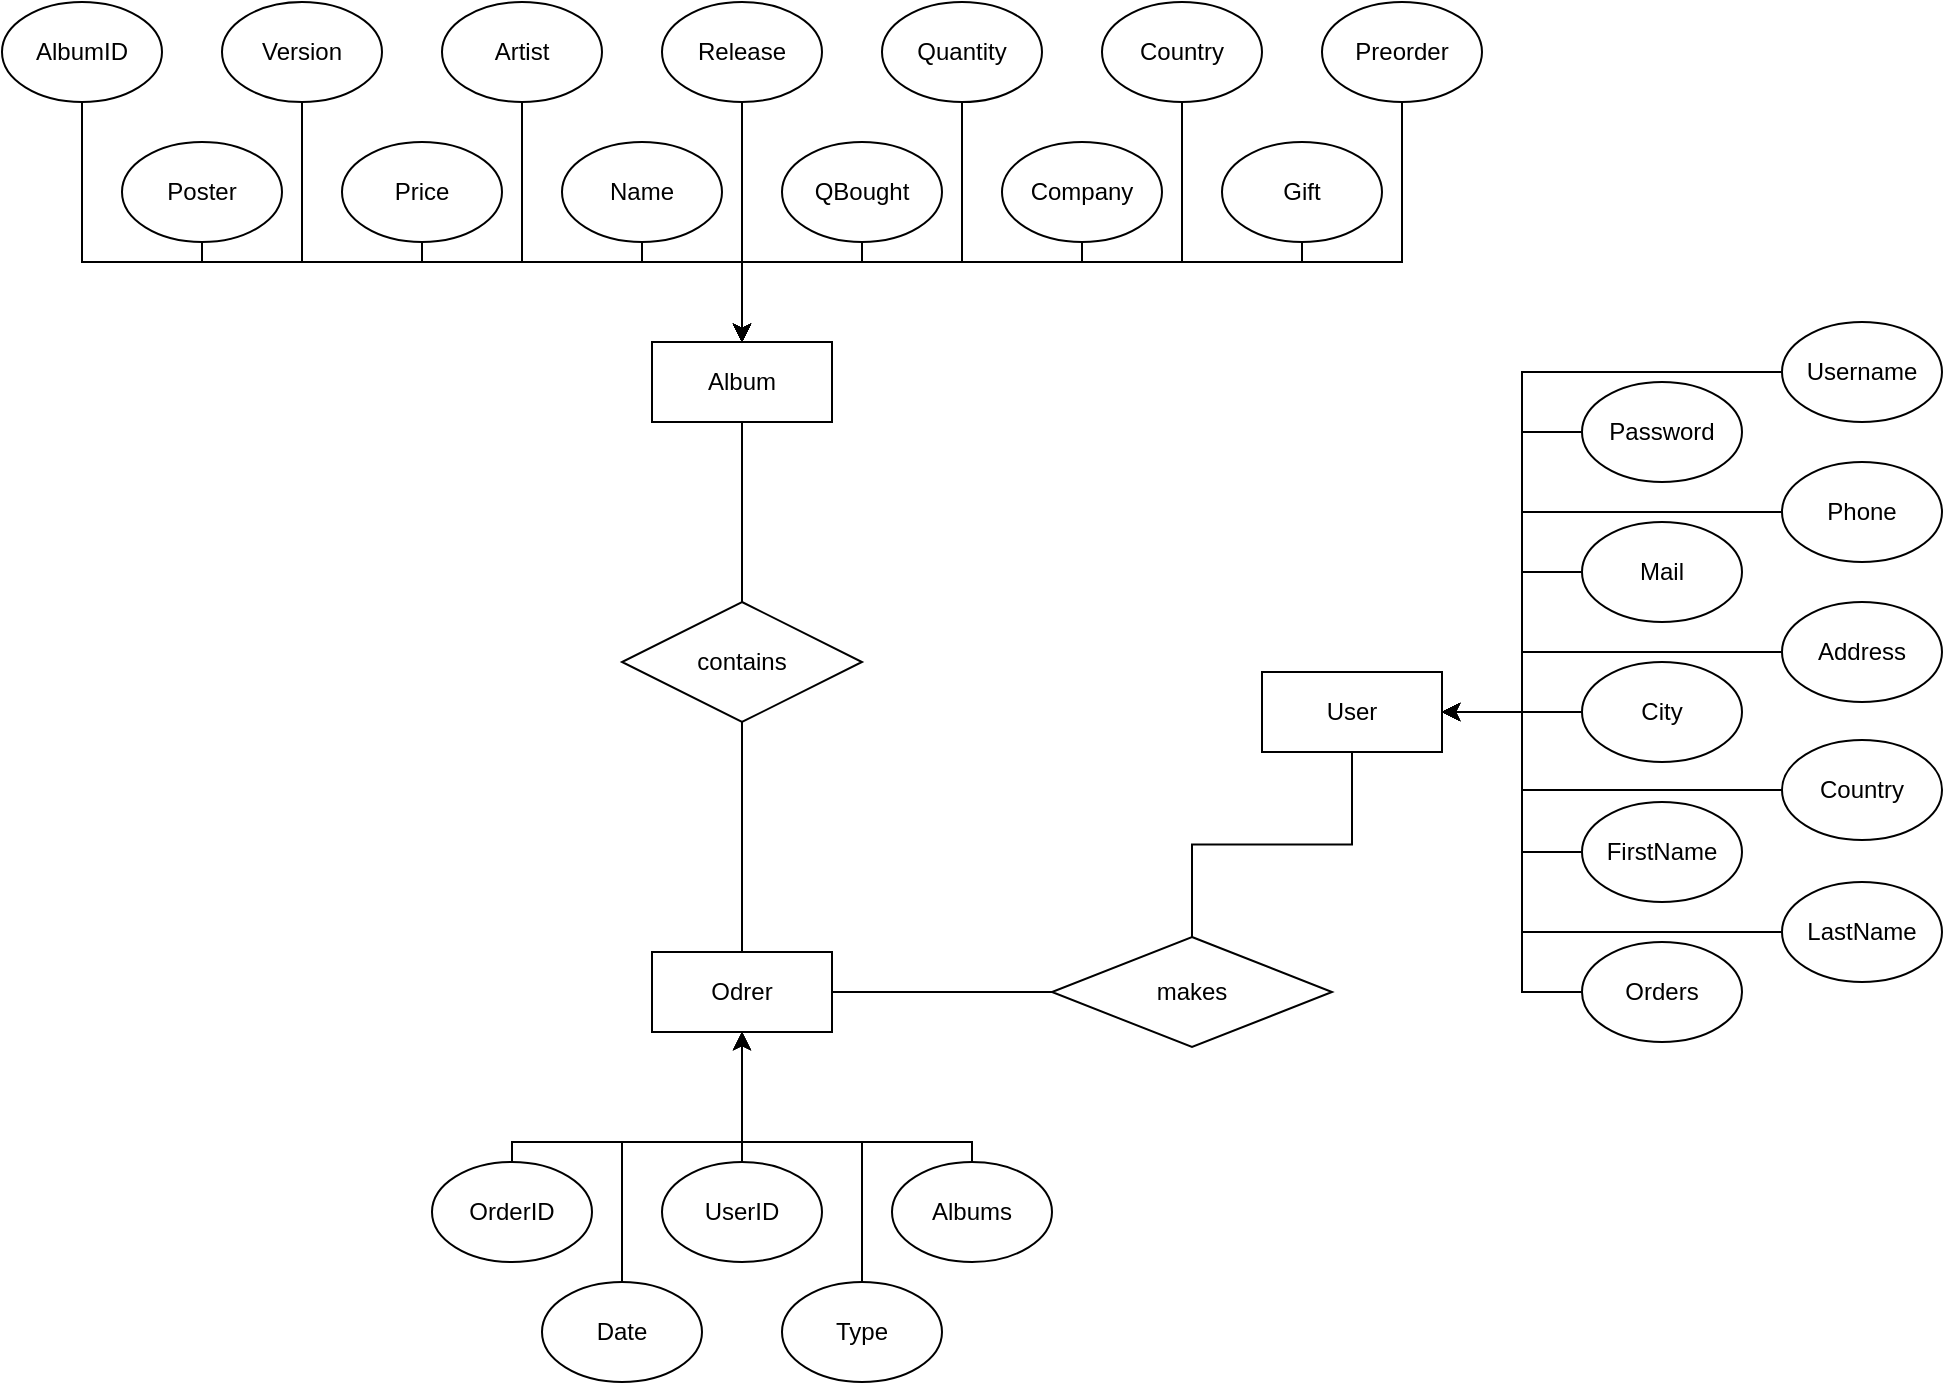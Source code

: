 <mxfile version="17.5.0" type="device"><diagram id="TFA0nyYcJn7QvuetHF2w" name="Page-1"><mxGraphModel dx="1298" dy="684" grid="1" gridSize="10" guides="1" tooltips="1" connect="1" arrows="1" fold="1" page="1" pageScale="1" pageWidth="1169" pageHeight="827" math="0" shadow="0"><root><mxCell id="0"/><mxCell id="1" parent="0"/><mxCell id="u4sXQ616SljXWdKSHb9s-85" value="" style="edgeStyle=orthogonalEdgeStyle;rounded=0;orthogonalLoop=1;jettySize=auto;html=1;endArrow=none;endFill=0;strokeColor=default;" edge="1" parent="1" source="u4sXQ616SljXWdKSHb9s-1" target="u4sXQ616SljXWdKSHb9s-84"><mxGeometry relative="1" as="geometry"/></mxCell><mxCell id="u4sXQ616SljXWdKSHb9s-1" value="Album" style="rounded=0;whiteSpace=wrap;html=1;" vertex="1" parent="1"><mxGeometry x="345" y="190" width="90" height="40" as="geometry"/></mxCell><mxCell id="u4sXQ616SljXWdKSHb9s-82" value="" style="edgeStyle=orthogonalEdgeStyle;rounded=0;orthogonalLoop=1;jettySize=auto;html=1;strokeColor=default;endArrow=none;endFill=0;" edge="1" parent="1" source="u4sXQ616SljXWdKSHb9s-2" target="u4sXQ616SljXWdKSHb9s-81"><mxGeometry relative="1" as="geometry"/></mxCell><mxCell id="u4sXQ616SljXWdKSHb9s-2" value="User" style="rounded=0;whiteSpace=wrap;html=1;" vertex="1" parent="1"><mxGeometry x="650" y="355" width="90" height="40" as="geometry"/></mxCell><mxCell id="u4sXQ616SljXWdKSHb9s-4" value="Odrer" style="rounded=0;whiteSpace=wrap;html=1;" vertex="1" parent="1"><mxGeometry x="345" y="495" width="90" height="40" as="geometry"/></mxCell><mxCell id="u4sXQ616SljXWdKSHb9s-25" style="edgeStyle=orthogonalEdgeStyle;rounded=0;orthogonalLoop=1;jettySize=auto;html=1;entryX=0.5;entryY=0;entryDx=0;entryDy=0;" edge="1" parent="1" source="u4sXQ616SljXWdKSHb9s-5" target="u4sXQ616SljXWdKSHb9s-1"><mxGeometry relative="1" as="geometry"><mxPoint x="340" y="180" as="targetPoint"/><Array as="points"><mxPoint x="60" y="150"/><mxPoint x="390" y="150"/></Array></mxGeometry></mxCell><mxCell id="u4sXQ616SljXWdKSHb9s-5" value="AlbumID" style="ellipse;whiteSpace=wrap;html=1;" vertex="1" parent="1"><mxGeometry x="20" y="20" width="80" height="50" as="geometry"/></mxCell><mxCell id="u4sXQ616SljXWdKSHb9s-23" style="edgeStyle=orthogonalEdgeStyle;rounded=0;orthogonalLoop=1;jettySize=auto;html=1;entryX=0.5;entryY=0;entryDx=0;entryDy=0;" edge="1" parent="1" source="u4sXQ616SljXWdKSHb9s-6" target="u4sXQ616SljXWdKSHb9s-1"><mxGeometry relative="1" as="geometry"><mxPoint x="340" y="180" as="targetPoint"/><Array as="points"><mxPoint x="170" y="150"/><mxPoint x="390" y="150"/></Array></mxGeometry></mxCell><mxCell id="u4sXQ616SljXWdKSHb9s-6" value="Version" style="ellipse;whiteSpace=wrap;html=1;" vertex="1" parent="1"><mxGeometry x="130" y="20" width="80" height="50" as="geometry"/></mxCell><mxCell id="u4sXQ616SljXWdKSHb9s-24" style="edgeStyle=orthogonalEdgeStyle;rounded=0;orthogonalLoop=1;jettySize=auto;html=1;entryX=0.5;entryY=0;entryDx=0;entryDy=0;" edge="1" parent="1" source="u4sXQ616SljXWdKSHb9s-7" target="u4sXQ616SljXWdKSHb9s-1"><mxGeometry relative="1" as="geometry"><Array as="points"><mxPoint x="120" y="150"/><mxPoint x="390" y="150"/></Array></mxGeometry></mxCell><mxCell id="u4sXQ616SljXWdKSHb9s-7" value="Poster" style="ellipse;whiteSpace=wrap;html=1;" vertex="1" parent="1"><mxGeometry x="80" y="90" width="80" height="50" as="geometry"/></mxCell><mxCell id="u4sXQ616SljXWdKSHb9s-20" style="edgeStyle=orthogonalEdgeStyle;rounded=0;orthogonalLoop=1;jettySize=auto;html=1;entryX=0.5;entryY=0;entryDx=0;entryDy=0;" edge="1" parent="1" source="u4sXQ616SljXWdKSHb9s-8" target="u4sXQ616SljXWdKSHb9s-1"><mxGeometry relative="1" as="geometry"><mxPoint x="340" y="180" as="targetPoint"/><Array as="points"><mxPoint x="280" y="150"/><mxPoint x="390" y="150"/></Array></mxGeometry></mxCell><mxCell id="u4sXQ616SljXWdKSHb9s-8" value="Artist" style="ellipse;whiteSpace=wrap;html=1;" vertex="1" parent="1"><mxGeometry x="240" y="20" width="80" height="50" as="geometry"/></mxCell><mxCell id="u4sXQ616SljXWdKSHb9s-27" style="edgeStyle=orthogonalEdgeStyle;rounded=0;orthogonalLoop=1;jettySize=auto;html=1;entryX=0.5;entryY=0;entryDx=0;entryDy=0;" edge="1" parent="1" source="u4sXQ616SljXWdKSHb9s-9" target="u4sXQ616SljXWdKSHb9s-1"><mxGeometry relative="1" as="geometry"><mxPoint x="340" y="180" as="targetPoint"/><Array as="points"><mxPoint x="560" y="150"/><mxPoint x="390" y="150"/></Array></mxGeometry></mxCell><mxCell id="u4sXQ616SljXWdKSHb9s-9" value="Company" style="ellipse;whiteSpace=wrap;html=1;" vertex="1" parent="1"><mxGeometry x="520" y="90" width="80" height="50" as="geometry"/></mxCell><mxCell id="u4sXQ616SljXWdKSHb9s-22" style="edgeStyle=orthogonalEdgeStyle;rounded=0;orthogonalLoop=1;jettySize=auto;html=1;exitX=0.5;exitY=1;exitDx=0;exitDy=0;entryX=0.5;entryY=0;entryDx=0;entryDy=0;" edge="1" parent="1" source="u4sXQ616SljXWdKSHb9s-10" target="u4sXQ616SljXWdKSHb9s-1"><mxGeometry relative="1" as="geometry"><mxPoint x="340" y="180" as="targetPoint"/><Array as="points"><mxPoint x="450" y="150"/><mxPoint x="390" y="150"/></Array></mxGeometry></mxCell><mxCell id="u4sXQ616SljXWdKSHb9s-10" value="QBought" style="ellipse;whiteSpace=wrap;html=1;" vertex="1" parent="1"><mxGeometry x="410" y="90" width="80" height="50" as="geometry"/></mxCell><mxCell id="u4sXQ616SljXWdKSHb9s-28" style="edgeStyle=orthogonalEdgeStyle;rounded=0;orthogonalLoop=1;jettySize=auto;html=1;entryX=0.5;entryY=0;entryDx=0;entryDy=0;" edge="1" parent="1" source="u4sXQ616SljXWdKSHb9s-11" target="u4sXQ616SljXWdKSHb9s-1"><mxGeometry relative="1" as="geometry"><Array as="points"><mxPoint x="610" y="150"/><mxPoint x="390" y="150"/></Array></mxGeometry></mxCell><mxCell id="u4sXQ616SljXWdKSHb9s-11" value="Country" style="ellipse;whiteSpace=wrap;html=1;" vertex="1" parent="1"><mxGeometry x="570" y="20" width="80" height="50" as="geometry"/></mxCell><mxCell id="u4sXQ616SljXWdKSHb9s-26" style="edgeStyle=orthogonalEdgeStyle;rounded=0;orthogonalLoop=1;jettySize=auto;html=1;entryX=0.5;entryY=0;entryDx=0;entryDy=0;" edge="1" parent="1" source="u4sXQ616SljXWdKSHb9s-12" target="u4sXQ616SljXWdKSHb9s-1"><mxGeometry relative="1" as="geometry"><Array as="points"><mxPoint x="500" y="150"/><mxPoint x="390" y="150"/></Array></mxGeometry></mxCell><mxCell id="u4sXQ616SljXWdKSHb9s-12" value="Quantity" style="ellipse;whiteSpace=wrap;html=1;" vertex="1" parent="1"><mxGeometry x="460" y="20" width="80" height="50" as="geometry"/></mxCell><mxCell id="u4sXQ616SljXWdKSHb9s-18" style="edgeStyle=orthogonalEdgeStyle;rounded=0;orthogonalLoop=1;jettySize=auto;html=1;entryX=0.5;entryY=0;entryDx=0;entryDy=0;" edge="1" parent="1" target="u4sXQ616SljXWdKSHb9s-1"><mxGeometry relative="1" as="geometry"><mxPoint x="340" y="150" as="sourcePoint"/><Array as="points"><mxPoint x="390" y="150"/></Array></mxGeometry></mxCell><mxCell id="u4sXQ616SljXWdKSHb9s-31" style="edgeStyle=orthogonalEdgeStyle;rounded=0;orthogonalLoop=1;jettySize=auto;html=1;entryX=0.5;entryY=0;entryDx=0;entryDy=0;" edge="1" parent="1" source="u4sXQ616SljXWdKSHb9s-13" target="u4sXQ616SljXWdKSHb9s-1"><mxGeometry relative="1" as="geometry"><Array as="points"><mxPoint x="340" y="150"/><mxPoint x="390" y="150"/></Array></mxGeometry></mxCell><mxCell id="u4sXQ616SljXWdKSHb9s-13" value="Name" style="ellipse;whiteSpace=wrap;html=1;" vertex="1" parent="1"><mxGeometry x="300" y="90" width="80" height="50" as="geometry"/></mxCell><mxCell id="u4sXQ616SljXWdKSHb9s-21" style="edgeStyle=orthogonalEdgeStyle;rounded=0;orthogonalLoop=1;jettySize=auto;html=1;entryX=0.5;entryY=0;entryDx=0;entryDy=0;" edge="1" parent="1" source="u4sXQ616SljXWdKSHb9s-14" target="u4sXQ616SljXWdKSHb9s-1"><mxGeometry relative="1" as="geometry"><mxPoint x="340" y="180" as="targetPoint"/><Array as="points"><mxPoint x="230" y="150"/><mxPoint x="390" y="150"/></Array></mxGeometry></mxCell><mxCell id="u4sXQ616SljXWdKSHb9s-14" value="Price" style="ellipse;whiteSpace=wrap;html=1;" vertex="1" parent="1"><mxGeometry x="190" y="90" width="80" height="50" as="geometry"/></mxCell><mxCell id="u4sXQ616SljXWdKSHb9s-19" style="edgeStyle=orthogonalEdgeStyle;rounded=0;orthogonalLoop=1;jettySize=auto;html=1;entryX=0.5;entryY=0;entryDx=0;entryDy=0;" edge="1" parent="1" source="u4sXQ616SljXWdKSHb9s-15" target="u4sXQ616SljXWdKSHb9s-1"><mxGeometry relative="1" as="geometry"><Array as="points"><mxPoint x="390" y="150"/><mxPoint x="390" y="150"/></Array></mxGeometry></mxCell><mxCell id="u4sXQ616SljXWdKSHb9s-15" value="Release" style="ellipse;whiteSpace=wrap;html=1;" vertex="1" parent="1"><mxGeometry x="350" y="20" width="80" height="50" as="geometry"/></mxCell><mxCell id="u4sXQ616SljXWdKSHb9s-29" style="edgeStyle=orthogonalEdgeStyle;rounded=0;orthogonalLoop=1;jettySize=auto;html=1;entryX=0.5;entryY=0;entryDx=0;entryDy=0;" edge="1" parent="1" source="u4sXQ616SljXWdKSHb9s-16" target="u4sXQ616SljXWdKSHb9s-1"><mxGeometry relative="1" as="geometry"><Array as="points"><mxPoint x="670" y="150"/><mxPoint x="390" y="150"/></Array></mxGeometry></mxCell><mxCell id="u4sXQ616SljXWdKSHb9s-16" value="Gift" style="ellipse;whiteSpace=wrap;html=1;" vertex="1" parent="1"><mxGeometry x="630" y="90" width="80" height="50" as="geometry"/></mxCell><mxCell id="u4sXQ616SljXWdKSHb9s-30" style="edgeStyle=orthogonalEdgeStyle;rounded=0;orthogonalLoop=1;jettySize=auto;html=1;" edge="1" parent="1" source="u4sXQ616SljXWdKSHb9s-17"><mxGeometry relative="1" as="geometry"><mxPoint x="390" y="190" as="targetPoint"/><Array as="points"><mxPoint x="720" y="150"/><mxPoint x="390" y="150"/><mxPoint x="390" y="180"/></Array></mxGeometry></mxCell><mxCell id="u4sXQ616SljXWdKSHb9s-17" value="Preorder" style="ellipse;whiteSpace=wrap;html=1;" vertex="1" parent="1"><mxGeometry x="680" y="20" width="80" height="50" as="geometry"/></mxCell><mxCell id="u4sXQ616SljXWdKSHb9s-61" style="edgeStyle=orthogonalEdgeStyle;rounded=0;orthogonalLoop=1;jettySize=auto;html=1;entryX=1;entryY=0.5;entryDx=0;entryDy=0;" edge="1" parent="1" source="u4sXQ616SljXWdKSHb9s-32" target="u4sXQ616SljXWdKSHb9s-2"><mxGeometry relative="1" as="geometry"><Array as="points"><mxPoint x="780" y="205"/><mxPoint x="780" y="375"/></Array></mxGeometry></mxCell><mxCell id="u4sXQ616SljXWdKSHb9s-32" value="Username" style="ellipse;whiteSpace=wrap;html=1;" vertex="1" parent="1"><mxGeometry x="910" y="180" width="80" height="50" as="geometry"/></mxCell><mxCell id="u4sXQ616SljXWdKSHb9s-59" style="edgeStyle=orthogonalEdgeStyle;rounded=0;orthogonalLoop=1;jettySize=auto;html=1;entryX=1;entryY=0.5;entryDx=0;entryDy=0;" edge="1" parent="1" source="u4sXQ616SljXWdKSHb9s-33" target="u4sXQ616SljXWdKSHb9s-2"><mxGeometry relative="1" as="geometry"><mxPoint x="760" y="330" as="targetPoint"/><Array as="points"><mxPoint x="780" y="275"/><mxPoint x="780" y="375"/></Array></mxGeometry></mxCell><mxCell id="u4sXQ616SljXWdKSHb9s-33" value="Phone" style="ellipse;whiteSpace=wrap;html=1;" vertex="1" parent="1"><mxGeometry x="910" y="250" width="80" height="50" as="geometry"/></mxCell><mxCell id="u4sXQ616SljXWdKSHb9s-47" style="edgeStyle=orthogonalEdgeStyle;rounded=0;orthogonalLoop=1;jettySize=auto;html=1;entryX=1;entryY=0.5;entryDx=0;entryDy=0;" edge="1" parent="1" source="u4sXQ616SljXWdKSHb9s-34" target="u4sXQ616SljXWdKSHb9s-2"><mxGeometry relative="1" as="geometry"><Array as="points"><mxPoint x="780" y="305"/><mxPoint x="780" y="375"/></Array></mxGeometry></mxCell><mxCell id="u4sXQ616SljXWdKSHb9s-34" value="Mail" style="ellipse;whiteSpace=wrap;html=1;" vertex="1" parent="1"><mxGeometry x="810" y="280" width="80" height="50" as="geometry"/></mxCell><mxCell id="u4sXQ616SljXWdKSHb9s-49" style="edgeStyle=orthogonalEdgeStyle;rounded=0;orthogonalLoop=1;jettySize=auto;html=1;entryX=1;entryY=0.5;entryDx=0;entryDy=0;" edge="1" parent="1" source="u4sXQ616SljXWdKSHb9s-35" target="u4sXQ616SljXWdKSHb9s-2"><mxGeometry relative="1" as="geometry"><mxPoint x="800" y="440" as="targetPoint"/><Array as="points"><mxPoint x="780" y="445"/><mxPoint x="780" y="375"/></Array></mxGeometry></mxCell><mxCell id="u4sXQ616SljXWdKSHb9s-35" value="FirstName" style="ellipse;whiteSpace=wrap;html=1;" vertex="1" parent="1"><mxGeometry x="810" y="420" width="80" height="50" as="geometry"/></mxCell><mxCell id="u4sXQ616SljXWdKSHb9s-45" style="edgeStyle=orthogonalEdgeStyle;rounded=0;orthogonalLoop=1;jettySize=auto;html=1;entryX=1;entryY=0.5;entryDx=0;entryDy=0;" edge="1" parent="1" source="u4sXQ616SljXWdKSHb9s-36" target="u4sXQ616SljXWdKSHb9s-2"><mxGeometry relative="1" as="geometry"/></mxCell><mxCell id="u4sXQ616SljXWdKSHb9s-36" value="City" style="ellipse;whiteSpace=wrap;html=1;" vertex="1" parent="1"><mxGeometry x="810" y="350" width="80" height="50" as="geometry"/></mxCell><mxCell id="u4sXQ616SljXWdKSHb9s-56" style="edgeStyle=orthogonalEdgeStyle;rounded=0;orthogonalLoop=1;jettySize=auto;html=1;entryX=1;entryY=0.5;entryDx=0;entryDy=0;" edge="1" parent="1" source="u4sXQ616SljXWdKSHb9s-37" target="u4sXQ616SljXWdKSHb9s-2"><mxGeometry relative="1" as="geometry"><Array as="points"><mxPoint x="780" y="414"/><mxPoint x="780" y="375"/></Array></mxGeometry></mxCell><mxCell id="u4sXQ616SljXWdKSHb9s-37" value="Country" style="ellipse;whiteSpace=wrap;html=1;" vertex="1" parent="1"><mxGeometry x="910" y="389" width="80" height="50" as="geometry"/></mxCell><mxCell id="u4sXQ616SljXWdKSHb9s-58" style="edgeStyle=orthogonalEdgeStyle;rounded=0;orthogonalLoop=1;jettySize=auto;html=1;entryX=1;entryY=0.5;entryDx=0;entryDy=0;" edge="1" parent="1" source="u4sXQ616SljXWdKSHb9s-38" target="u4sXQ616SljXWdKSHb9s-2"><mxGeometry relative="1" as="geometry"><Array as="points"><mxPoint x="780" y="345"/><mxPoint x="780" y="375"/></Array></mxGeometry></mxCell><mxCell id="u4sXQ616SljXWdKSHb9s-38" value="Address" style="ellipse;whiteSpace=wrap;html=1;" vertex="1" parent="1"><mxGeometry x="910" y="320" width="80" height="50" as="geometry"/></mxCell><mxCell id="u4sXQ616SljXWdKSHb9s-48" style="edgeStyle=orthogonalEdgeStyle;rounded=0;orthogonalLoop=1;jettySize=auto;html=1;entryX=1;entryY=0.5;entryDx=0;entryDy=0;" edge="1" parent="1" source="u4sXQ616SljXWdKSHb9s-39" target="u4sXQ616SljXWdKSHb9s-2"><mxGeometry relative="1" as="geometry"><Array as="points"><mxPoint x="780" y="235"/><mxPoint x="780" y="375"/></Array></mxGeometry></mxCell><mxCell id="u4sXQ616SljXWdKSHb9s-39" value="Password" style="ellipse;whiteSpace=wrap;html=1;" vertex="1" parent="1"><mxGeometry x="810" y="210" width="80" height="50" as="geometry"/></mxCell><mxCell id="u4sXQ616SljXWdKSHb9s-55" style="edgeStyle=orthogonalEdgeStyle;rounded=0;orthogonalLoop=1;jettySize=auto;html=1;entryX=1;entryY=0.5;entryDx=0;entryDy=0;" edge="1" parent="1" source="u4sXQ616SljXWdKSHb9s-41" target="u4sXQ616SljXWdKSHb9s-2"><mxGeometry relative="1" as="geometry"><Array as="points"><mxPoint x="780" y="485"/><mxPoint x="780" y="375"/></Array></mxGeometry></mxCell><mxCell id="u4sXQ616SljXWdKSHb9s-41" value="LastName" style="ellipse;whiteSpace=wrap;html=1;" vertex="1" parent="1"><mxGeometry x="910" y="460" width="80" height="50" as="geometry"/></mxCell><mxCell id="u4sXQ616SljXWdKSHb9s-51" style="edgeStyle=orthogonalEdgeStyle;rounded=0;orthogonalLoop=1;jettySize=auto;html=1;exitX=0;exitY=0.5;exitDx=0;exitDy=0;entryX=1;entryY=0.5;entryDx=0;entryDy=0;" edge="1" parent="1" source="u4sXQ616SljXWdKSHb9s-42" target="u4sXQ616SljXWdKSHb9s-2"><mxGeometry relative="1" as="geometry"><Array as="points"><mxPoint x="780" y="515"/><mxPoint x="780" y="375"/></Array></mxGeometry></mxCell><mxCell id="u4sXQ616SljXWdKSHb9s-42" value="Orders" style="ellipse;whiteSpace=wrap;html=1;" vertex="1" parent="1"><mxGeometry x="810" y="490" width="80" height="50" as="geometry"/></mxCell><mxCell id="u4sXQ616SljXWdKSHb9s-72" style="edgeStyle=orthogonalEdgeStyle;rounded=0;orthogonalLoop=1;jettySize=auto;html=1;exitX=0.5;exitY=0;exitDx=0;exitDy=0;entryX=0.5;entryY=1;entryDx=0;entryDy=0;" edge="1" parent="1" source="u4sXQ616SljXWdKSHb9s-62" target="u4sXQ616SljXWdKSHb9s-4"><mxGeometry relative="1" as="geometry"><Array as="points"><mxPoint x="275" y="590"/><mxPoint x="390" y="590"/></Array></mxGeometry></mxCell><mxCell id="u4sXQ616SljXWdKSHb9s-62" value="OrderID" style="ellipse;whiteSpace=wrap;html=1;" vertex="1" parent="1"><mxGeometry x="235" y="600" width="80" height="50" as="geometry"/></mxCell><mxCell id="u4sXQ616SljXWdKSHb9s-66" style="edgeStyle=orthogonalEdgeStyle;rounded=0;orthogonalLoop=1;jettySize=auto;html=1;entryX=0.5;entryY=1;entryDx=0;entryDy=0;" edge="1" parent="1" source="u4sXQ616SljXWdKSHb9s-63" target="u4sXQ616SljXWdKSHb9s-4"><mxGeometry relative="1" as="geometry"/></mxCell><mxCell id="u4sXQ616SljXWdKSHb9s-63" value="UserID" style="ellipse;whiteSpace=wrap;html=1;" vertex="1" parent="1"><mxGeometry x="350" y="600" width="80" height="50" as="geometry"/></mxCell><mxCell id="u4sXQ616SljXWdKSHb9s-73" style="edgeStyle=orthogonalEdgeStyle;rounded=0;orthogonalLoop=1;jettySize=auto;html=1;entryX=0.5;entryY=1;entryDx=0;entryDy=0;" edge="1" parent="1" source="u4sXQ616SljXWdKSHb9s-64" target="u4sXQ616SljXWdKSHb9s-4"><mxGeometry relative="1" as="geometry"><Array as="points"><mxPoint x="505" y="590"/><mxPoint x="390" y="590"/></Array></mxGeometry></mxCell><mxCell id="u4sXQ616SljXWdKSHb9s-64" value="Albums" style="ellipse;whiteSpace=wrap;html=1;" vertex="1" parent="1"><mxGeometry x="465" y="600" width="80" height="50" as="geometry"/></mxCell><mxCell id="u4sXQ616SljXWdKSHb9s-69" style="edgeStyle=orthogonalEdgeStyle;rounded=0;orthogonalLoop=1;jettySize=auto;html=1;entryX=0.5;entryY=1;entryDx=0;entryDy=0;" edge="1" parent="1" source="u4sXQ616SljXWdKSHb9s-65" target="u4sXQ616SljXWdKSHb9s-4"><mxGeometry relative="1" as="geometry"><Array as="points"><mxPoint x="330" y="590"/><mxPoint x="390" y="590"/></Array></mxGeometry></mxCell><mxCell id="u4sXQ616SljXWdKSHb9s-65" value="Date" style="ellipse;whiteSpace=wrap;html=1;" vertex="1" parent="1"><mxGeometry x="290" y="660" width="80" height="50" as="geometry"/></mxCell><mxCell id="u4sXQ616SljXWdKSHb9s-71" style="edgeStyle=orthogonalEdgeStyle;rounded=0;orthogonalLoop=1;jettySize=auto;html=1;entryX=0.5;entryY=1;entryDx=0;entryDy=0;" edge="1" parent="1" source="u4sXQ616SljXWdKSHb9s-70" target="u4sXQ616SljXWdKSHb9s-4"><mxGeometry relative="1" as="geometry"><Array as="points"><mxPoint x="450" y="590"/><mxPoint x="390" y="590"/></Array></mxGeometry></mxCell><mxCell id="u4sXQ616SljXWdKSHb9s-70" value="Type" style="ellipse;whiteSpace=wrap;html=1;" vertex="1" parent="1"><mxGeometry x="410" y="660" width="80" height="50" as="geometry"/></mxCell><mxCell id="u4sXQ616SljXWdKSHb9s-83" style="edgeStyle=orthogonalEdgeStyle;rounded=0;orthogonalLoop=1;jettySize=auto;html=1;entryX=1;entryY=0.5;entryDx=0;entryDy=0;endArrow=none;endFill=0;" edge="1" parent="1" source="u4sXQ616SljXWdKSHb9s-81" target="u4sXQ616SljXWdKSHb9s-4"><mxGeometry relative="1" as="geometry"/></mxCell><mxCell id="u4sXQ616SljXWdKSHb9s-81" value="makes" style="rhombus;whiteSpace=wrap;html=1;rounded=0;" vertex="1" parent="1"><mxGeometry x="545" y="487.5" width="140" height="55" as="geometry"/></mxCell><mxCell id="u4sXQ616SljXWdKSHb9s-86" style="edgeStyle=orthogonalEdgeStyle;rounded=0;orthogonalLoop=1;jettySize=auto;html=1;entryX=0.5;entryY=0;entryDx=0;entryDy=0;endArrow=none;endFill=0;strokeColor=default;" edge="1" parent="1" source="u4sXQ616SljXWdKSHb9s-84" target="u4sXQ616SljXWdKSHb9s-4"><mxGeometry relative="1" as="geometry"/></mxCell><mxCell id="u4sXQ616SljXWdKSHb9s-84" value="contains" style="rhombus;whiteSpace=wrap;html=1;rounded=0;" vertex="1" parent="1"><mxGeometry x="330" y="320" width="120" height="60" as="geometry"/></mxCell></root></mxGraphModel></diagram></mxfile>